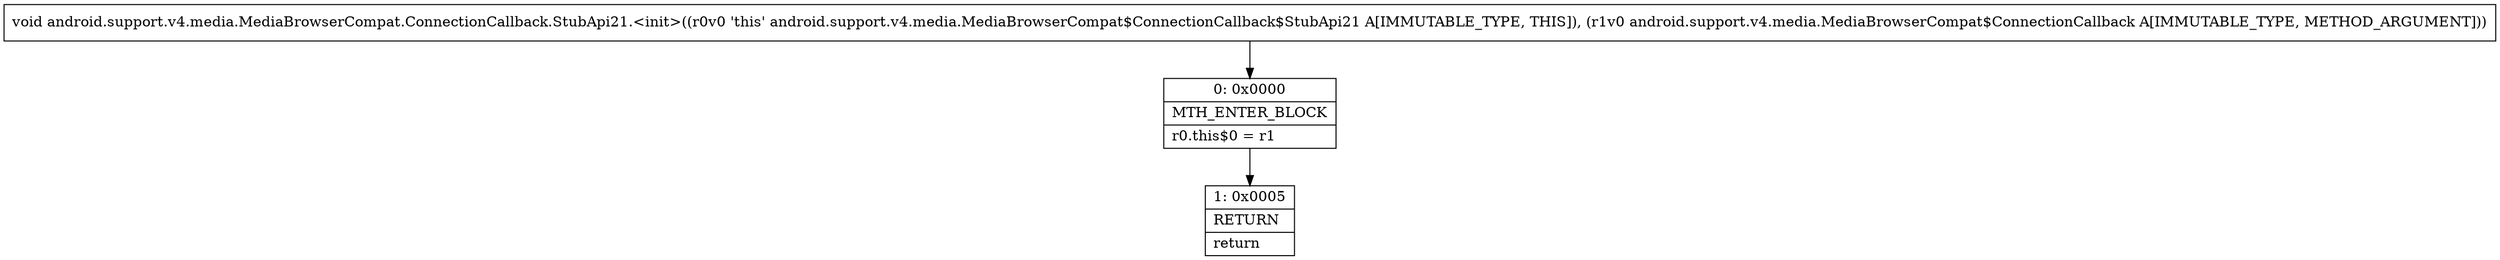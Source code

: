 digraph "CFG forandroid.support.v4.media.MediaBrowserCompat.ConnectionCallback.StubApi21.\<init\>(Landroid\/support\/v4\/media\/MediaBrowserCompat$ConnectionCallback;)V" {
Node_0 [shape=record,label="{0\:\ 0x0000|MTH_ENTER_BLOCK\l|r0.this$0 = r1\l}"];
Node_1 [shape=record,label="{1\:\ 0x0005|RETURN\l|return\l}"];
MethodNode[shape=record,label="{void android.support.v4.media.MediaBrowserCompat.ConnectionCallback.StubApi21.\<init\>((r0v0 'this' android.support.v4.media.MediaBrowserCompat$ConnectionCallback$StubApi21 A[IMMUTABLE_TYPE, THIS]), (r1v0 android.support.v4.media.MediaBrowserCompat$ConnectionCallback A[IMMUTABLE_TYPE, METHOD_ARGUMENT])) }"];
MethodNode -> Node_0;
Node_0 -> Node_1;
}

